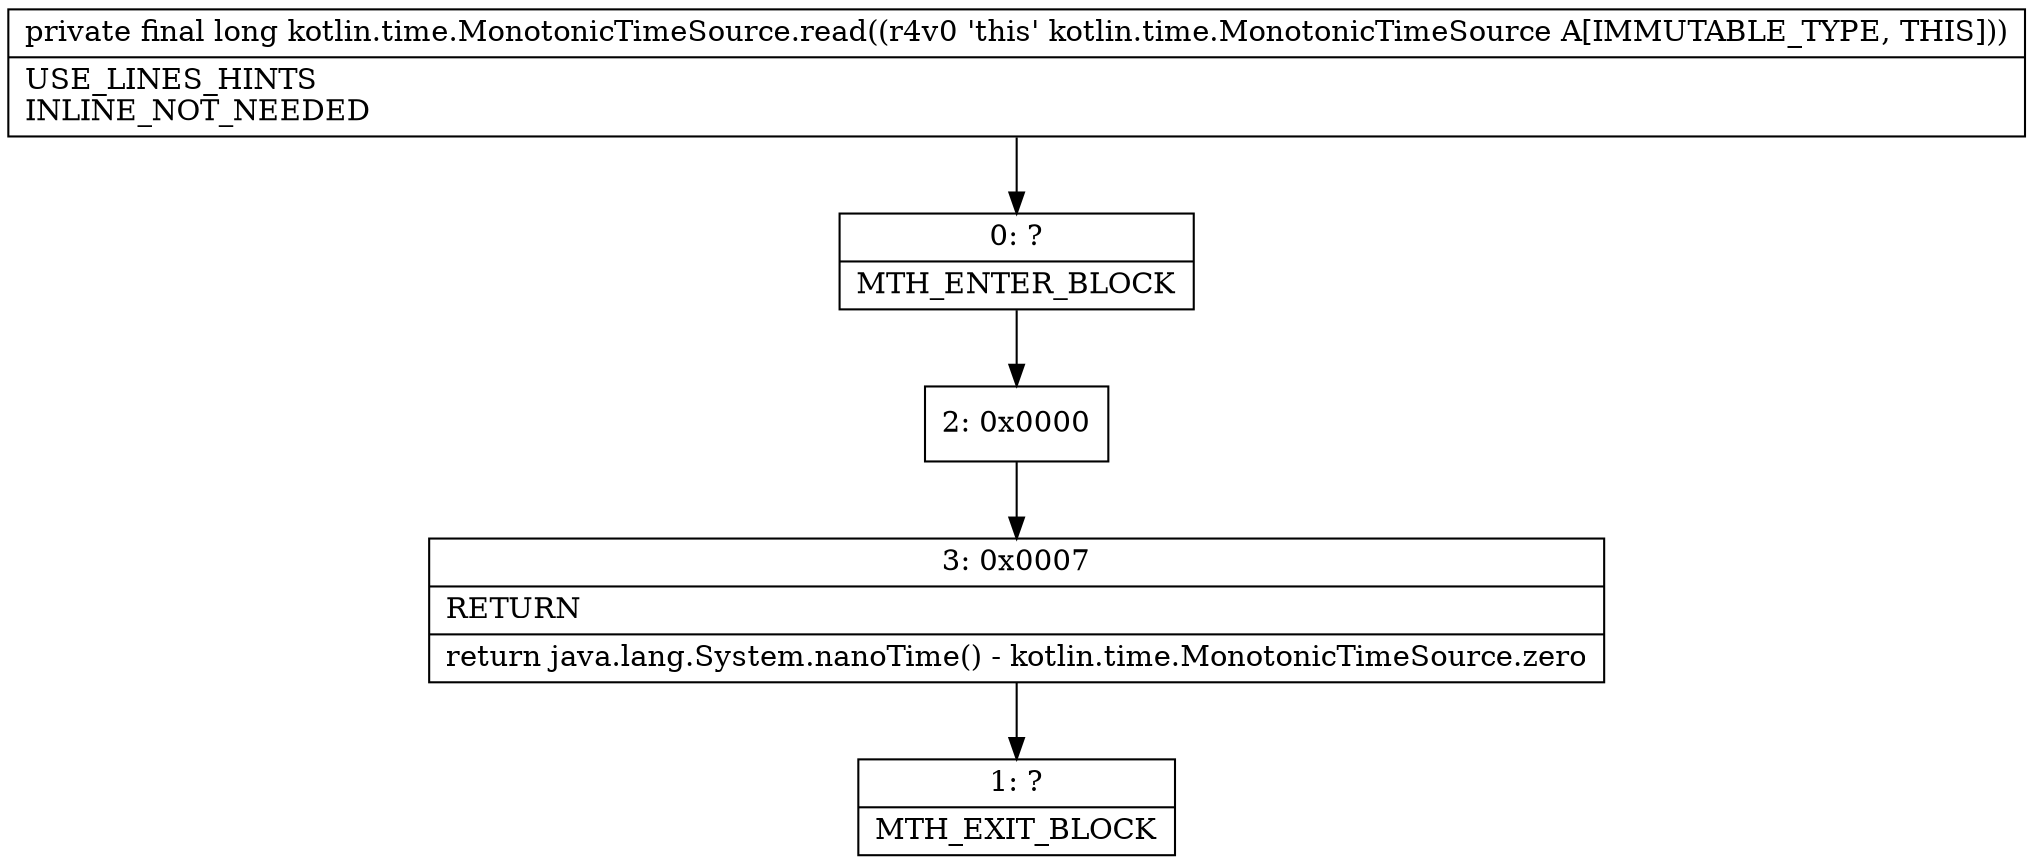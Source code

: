 digraph "CFG forkotlin.time.MonotonicTimeSource.read()J" {
Node_0 [shape=record,label="{0\:\ ?|MTH_ENTER_BLOCK\l}"];
Node_2 [shape=record,label="{2\:\ 0x0000}"];
Node_3 [shape=record,label="{3\:\ 0x0007|RETURN\l|return java.lang.System.nanoTime() \- kotlin.time.MonotonicTimeSource.zero\l}"];
Node_1 [shape=record,label="{1\:\ ?|MTH_EXIT_BLOCK\l}"];
MethodNode[shape=record,label="{private final long kotlin.time.MonotonicTimeSource.read((r4v0 'this' kotlin.time.MonotonicTimeSource A[IMMUTABLE_TYPE, THIS]))  | USE_LINES_HINTS\lINLINE_NOT_NEEDED\l}"];
MethodNode -> Node_0;Node_0 -> Node_2;
Node_2 -> Node_3;
Node_3 -> Node_1;
}

